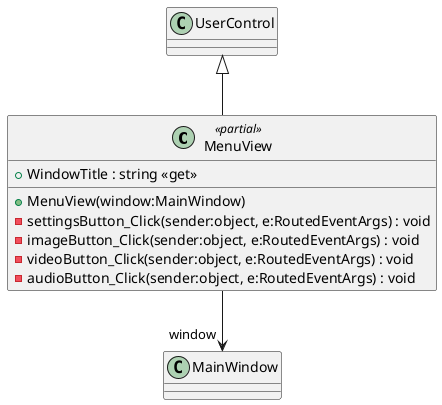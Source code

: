 @startuml
class MenuView <<partial>> {
    + WindowTitle : string <<get>>
    + MenuView(window:MainWindow)
    - settingsButton_Click(sender:object, e:RoutedEventArgs) : void
    - imageButton_Click(sender:object, e:RoutedEventArgs) : void
    - videoButton_Click(sender:object, e:RoutedEventArgs) : void
    - audioButton_Click(sender:object, e:RoutedEventArgs) : void
}
UserControl <|-- MenuView
MenuView --> "window" MainWindow
@enduml
